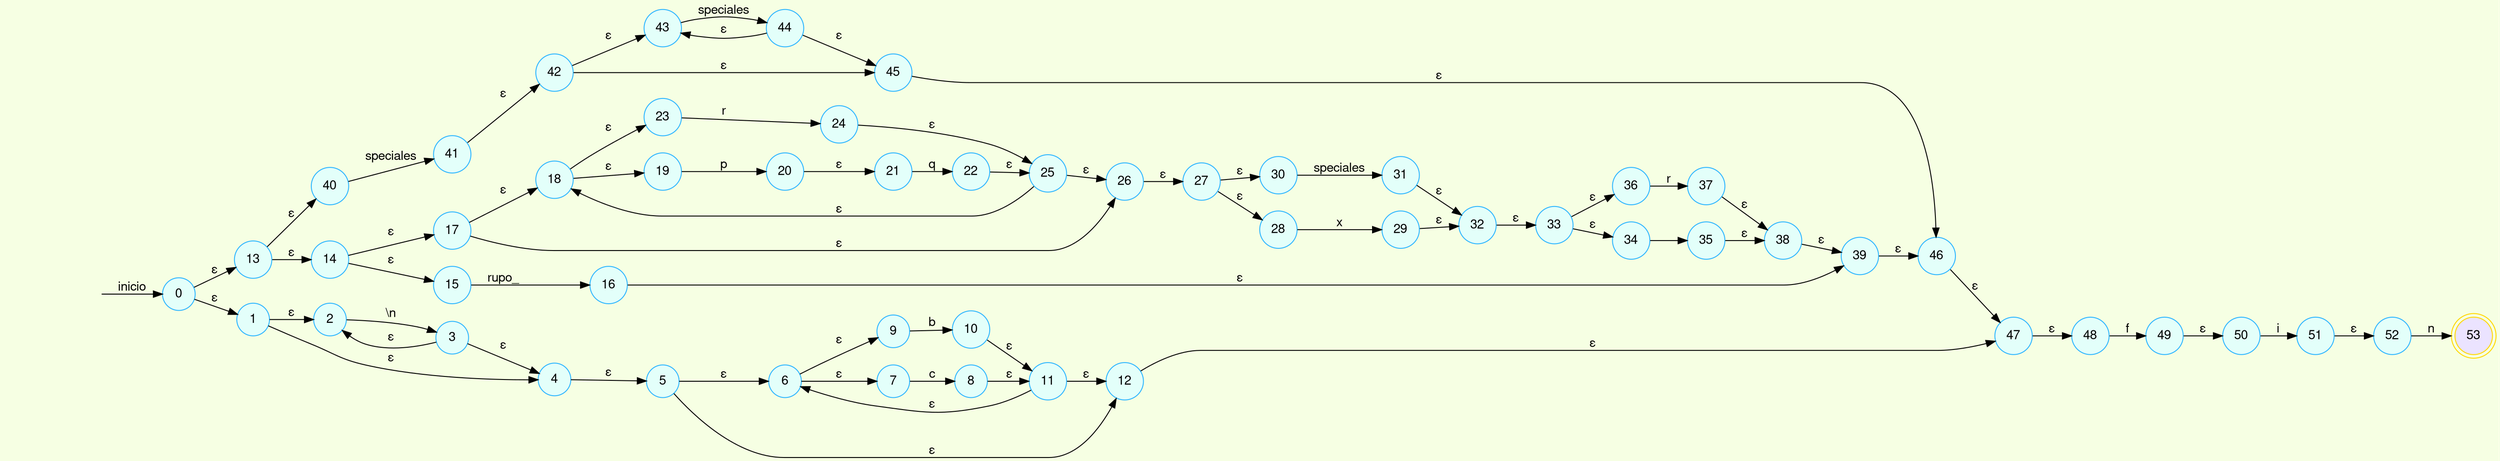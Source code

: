 digraph finite_state_machine{
	bgcolor = "#F6FFE3"
	rankdir=LR;
	node [fontname="Helvetica,Arial,sans-serif" ]
	edge [fontname="Helvetica,Arial,sans-serif"]
	node [shape = doublecircle, color = gold fillcolor="#EBE3FF" style =filled]; 53;
	node [shape = circle, color = "#2CB5FF" fillcolor="#E3FFFA" style =filled];
	flechainicio [style=invis];
	flechainicio -> 0 [label="inicio"];
	0 -> 13 [label="ε"];
	0 -> 1 [label="ε"];
	1 -> 2 [label="ε"];
	1 -> 4 [label="ε"];
	2 -> 3 [label="\\n"];
	3 -> 2 [label="ε"];
	3 -> 4 [label="ε"];
	4 -> 5 [label="ε"];
	5 -> 6 [label="ε"];
	5 -> 12 [label="ε"];
	6 -> 9 [label="ε"];
	6 -> 7 [label="ε"];
	7 -> 8 [label="c"];
	8 -> 11 [label="ε"];
	9 -> 10 [label="b"];
	10 -> 11 [label="ε"];
	11 -> 6 [label="ε"];
	11 -> 12 [label="ε"];
	12 -> 47 [label="ε"];
	13 -> 40 [label="ε"];
	13 -> 14 [label="ε"];
	14 -> 17 [label="ε"];
	14 -> 15 [label="ε"];
	15 -> 16 [label="rupo_"];
	16 -> 39 [label="ε"];
	17 -> 18 [label="ε"];
	17 -> 26 [label="ε"];
	18 -> 23 [label="ε"];
	18 -> 19 [label="ε"];
	19 -> 20 [label="p"];
	20 -> 21 [label="ε"];
	21 -> 22 [label="q"];
	22 -> 25 [label="ε"];
	23 -> 24 [label="r"];
	24 -> 25 [label="ε"];
	25 -> 18 [label="ε"];
	25 -> 26 [label="ε"];
	26 -> 27 [label="ε"];
	27 -> 30 [label="ε"];
	27 -> 28 [label="ε"];
	28 -> 29 [label="x"];
	29 -> 32 [label="ε"];
	30 -> 31 [label="speciales"];
	31 -> 32 [label="ε"];
	32 -> 33 [label="ε"];
	33 -> 36 [label="ε"];
	33 -> 34 [label="ε"];
	34 -> 35 [label=""];
	35 -> 38 [label="ε"];
	36 -> 37 [label="r"];
	37 -> 38 [label="ε"];
	38 -> 39 [label="ε"];
	39 -> 46 [label="ε"];
	40 -> 41 [label="speciales"];
	41 -> 42 [label="ε"];
	42 -> 43 [label="ε"];
	42 -> 45 [label="ε"];
	43 -> 44 [label="speciales"];
	44 -> 43 [label="ε"];
	44 -> 45 [label="ε"];
	45 -> 46 [label="ε"];
	46 -> 47 [label="ε"];
	47 -> 48 [label="ε"];
	48 -> 49 [label="f"];
	49 -> 50 [label="ε"];
	50 -> 51 [label="i"];
	51 -> 52 [label="ε"];
	52 -> 53 [label="n"];
}